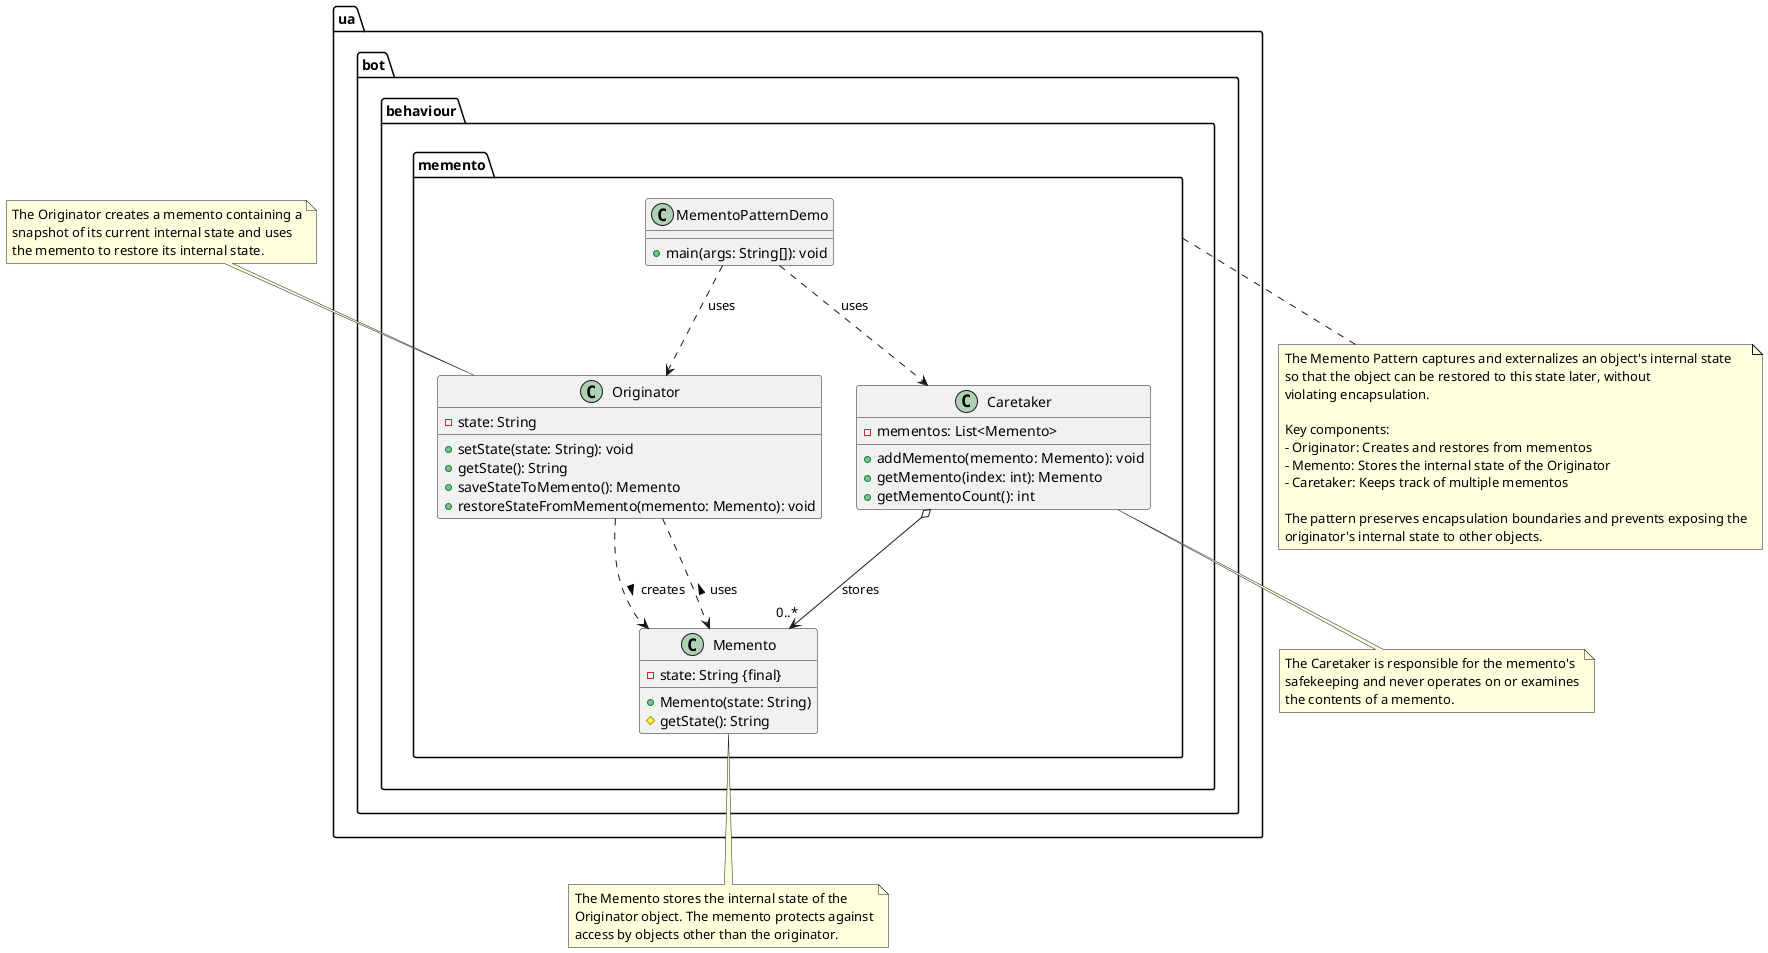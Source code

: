 @startuml Memento Pattern

package "ua.bot.behaviour.memento" {
    ' Originator class
    class "Originator" {
        -state: String
        +setState(state: String): void
        +getState(): String
        +saveStateToMemento(): Memento
        +restoreStateFromMemento(memento: Memento): void
    }
    
    ' Memento class
    class "Memento" {
        -state: String {final}
        +Memento(state: String)
        #getState(): String
    }
    
    ' Caretaker class
    class "Caretaker" {
        -mementos: List<Memento>
        +addMemento(memento: Memento): void
        +getMemento(index: int): Memento
        +getMementoCount(): int
    }
    
    ' Client
    class "MementoPatternDemo" {
        +main(args: String[]): void
    }
    
    ' Relationships
    Originator ..> Memento : creates >
    Originator ..> Memento : uses <
    Caretaker o--> "0..*" Memento : stores
    MementoPatternDemo ..> Originator : uses
    MementoPatternDemo ..> Caretaker : uses
}

note top of Originator
  The Originator creates a memento containing a
  snapshot of its current internal state and uses
  the memento to restore its internal state.
end note

note bottom of Memento
  The Memento stores the internal state of the
  Originator object. The memento protects against
  access by objects other than the originator.
end note

note bottom of Caretaker
  The Caretaker is responsible for the memento's
  safekeeping and never operates on or examines
  the contents of a memento.
end note

note bottom of ua.bot.behaviour.memento
  The Memento Pattern captures and externalizes an object's internal state
  so that the object can be restored to this state later, without
  violating encapsulation.
  
  Key components:
  - Originator: Creates and restores from mementos
  - Memento: Stores the internal state of the Originator
  - Caretaker: Keeps track of multiple mementos
  
  The pattern preserves encapsulation boundaries and prevents exposing the
  originator's internal state to other objects.
end note

@enduml
